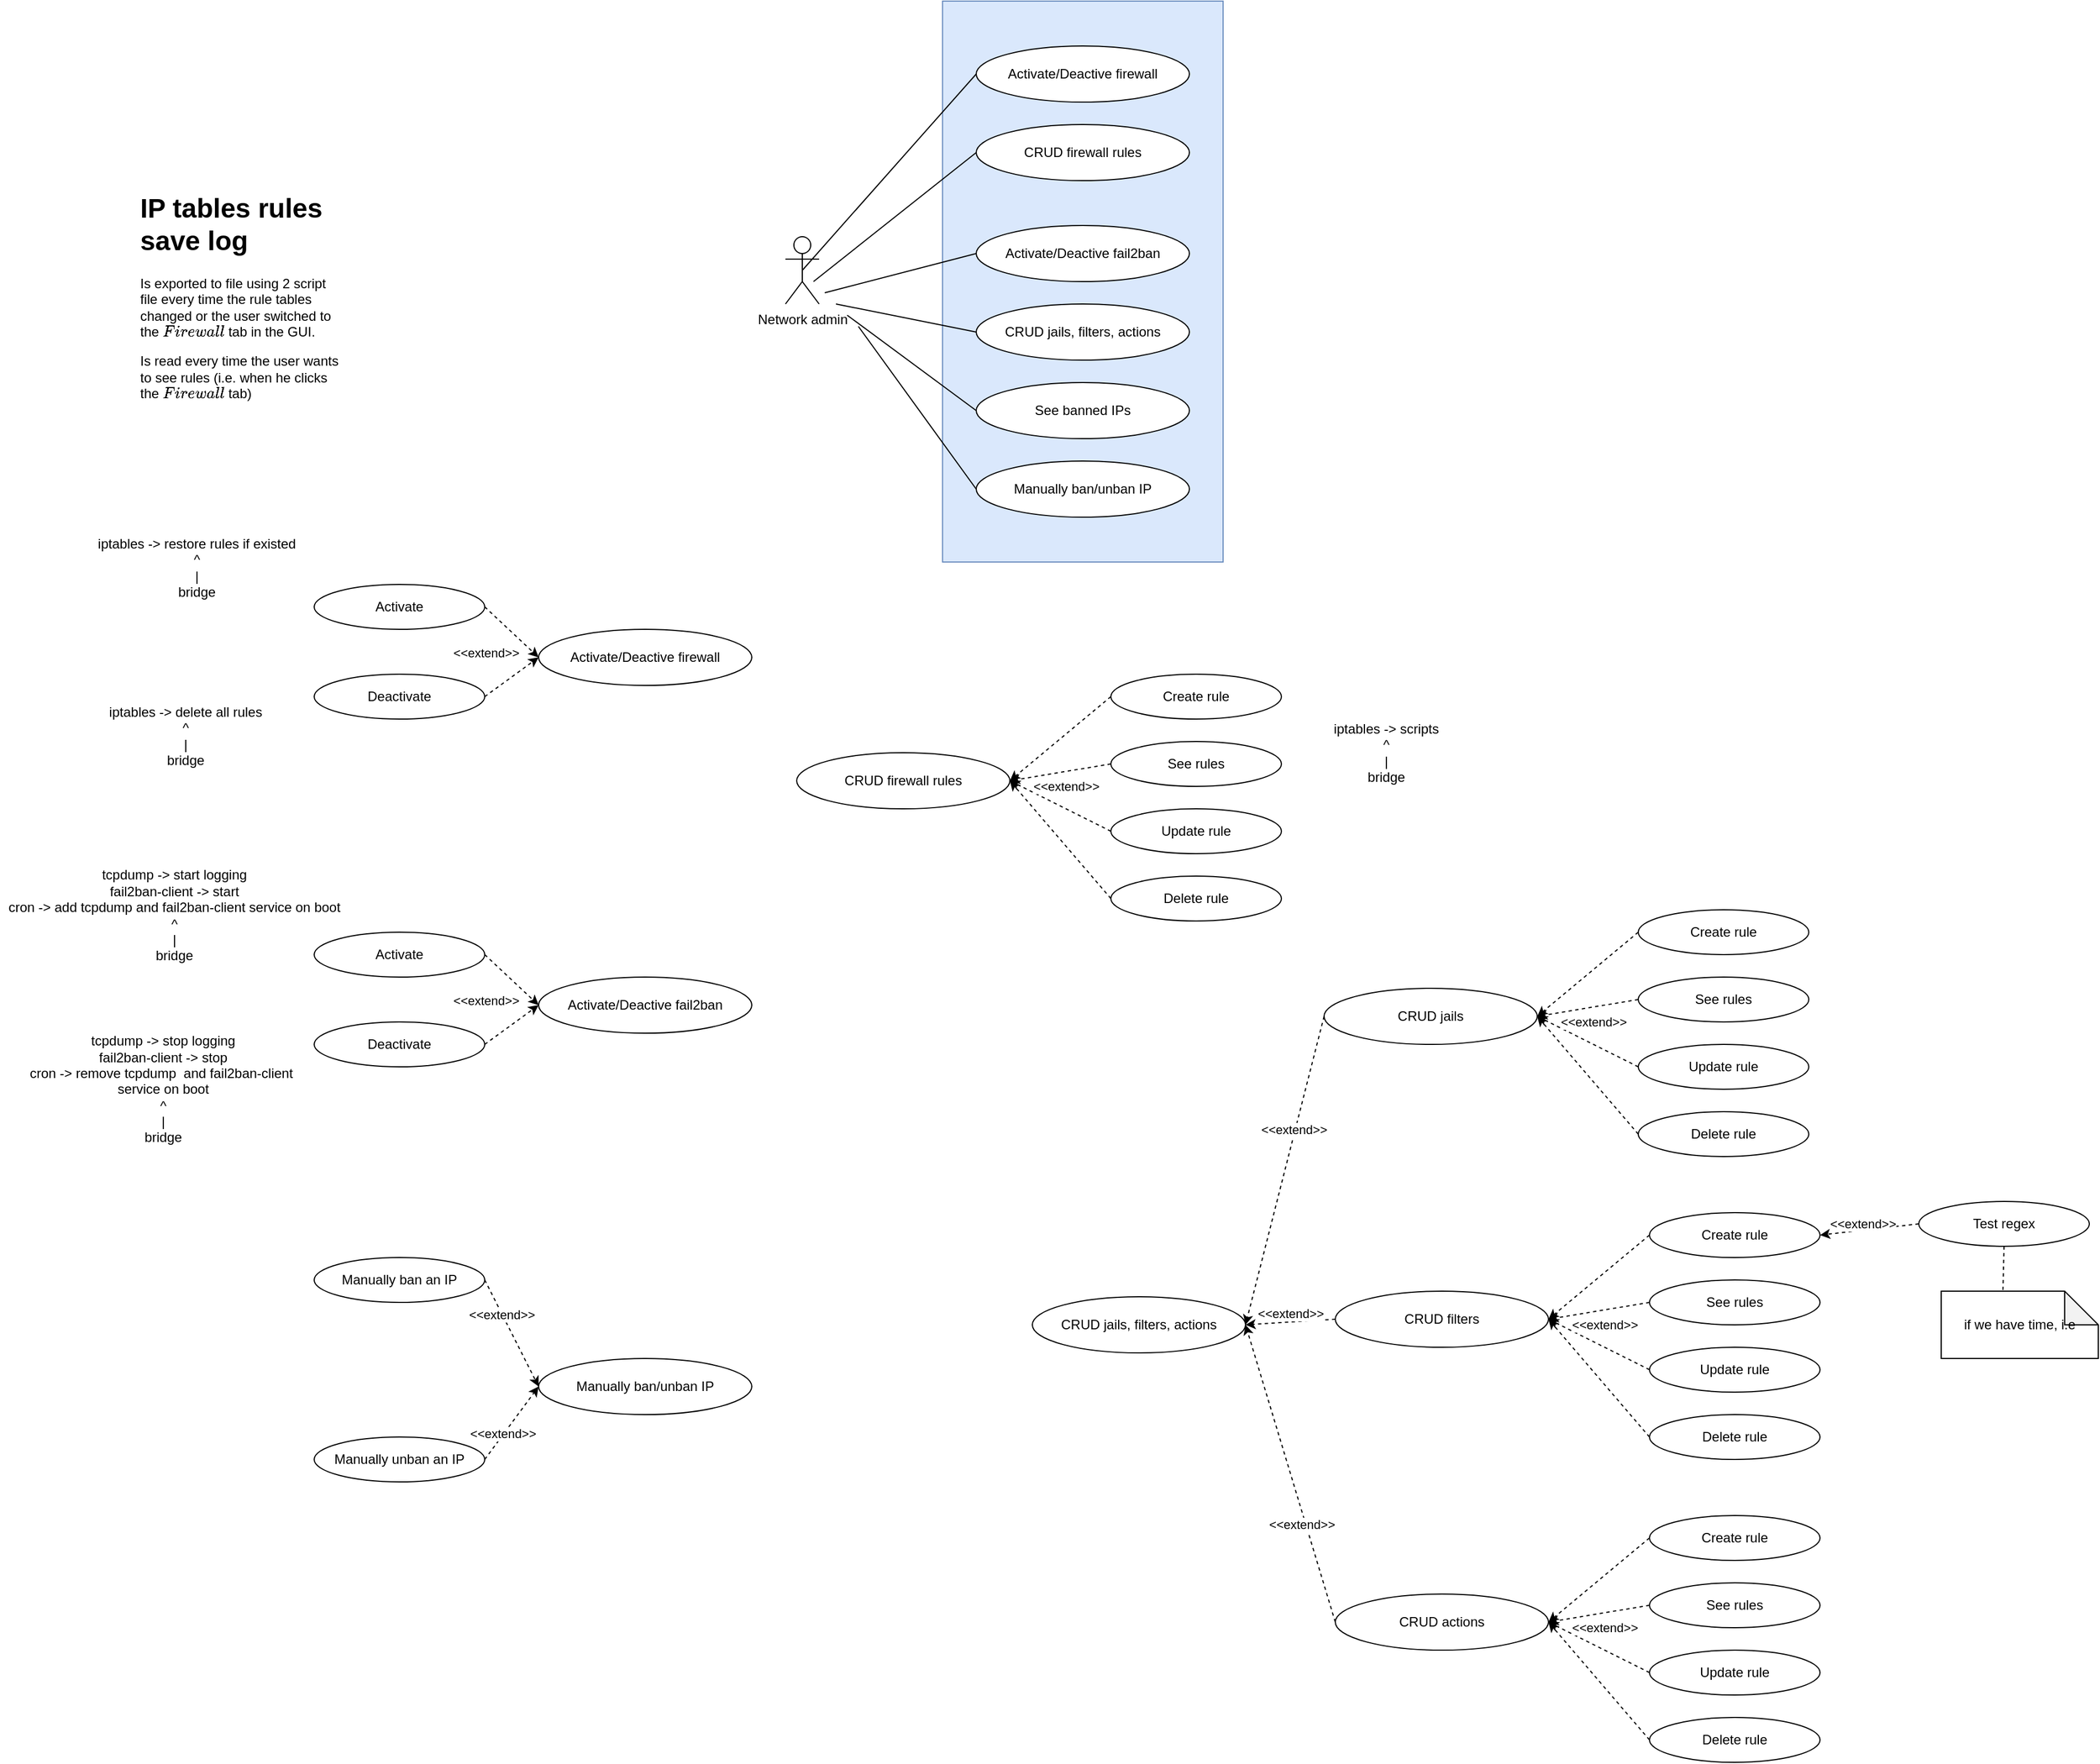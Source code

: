 <mxfile version="13.3.9" type="device" pages="3"><diagram id="nLabK2XDnV92NDmObKxa" name="use  cases"><mxGraphModel dx="1936" dy="846" grid="1" gridSize="10" guides="1" tooltips="1" connect="1" arrows="1" fold="1" page="1" pageScale="1" pageWidth="850" pageHeight="1100" math="0" shadow="0"><root><mxCell id="0"/><mxCell id="1" parent="0"/><mxCell id="cm-pJK4lTMenKpEoEDGl-1" value="" style="rounded=0;whiteSpace=wrap;html=1;fillColor=#dae8fc;strokeColor=#6c8ebf;" parent="1" vertex="1"><mxGeometry x="130" y="160" width="250" height="500" as="geometry"/></mxCell><mxCell id="YXRE2kOSEWjveU9iJQW6-1" value="Activate/Deactive firewall" style="ellipse;whiteSpace=wrap;html=1;" parent="1" vertex="1"><mxGeometry x="160" y="200" width="190" height="50" as="geometry"/></mxCell><mxCell id="YXRE2kOSEWjveU9iJQW6-2" value="CRUD firewall rules" style="ellipse;whiteSpace=wrap;html=1;" parent="1" vertex="1"><mxGeometry x="160" y="270" width="190" height="50" as="geometry"/></mxCell><mxCell id="YXRE2kOSEWjveU9iJQW6-3" value="Activate/Deactive fail2ban" style="ellipse;whiteSpace=wrap;html=1;" parent="1" vertex="1"><mxGeometry x="160" y="360" width="190" height="50" as="geometry"/></mxCell><mxCell id="YXRE2kOSEWjveU9iJQW6-4" value="CRUD jails, filters, actions" style="ellipse;whiteSpace=wrap;html=1;" parent="1" vertex="1"><mxGeometry x="160" y="430" width="190" height="50" as="geometry"/></mxCell><mxCell id="YXRE2kOSEWjveU9iJQW6-5" value="See banned IPs" style="ellipse;whiteSpace=wrap;html=1;" parent="1" vertex="1"><mxGeometry x="160" y="500" width="190" height="50" as="geometry"/></mxCell><mxCell id="YXRE2kOSEWjveU9iJQW6-6" value="Manually ban/unban IP" style="ellipse;whiteSpace=wrap;html=1;" parent="1" vertex="1"><mxGeometry x="160" y="570" width="190" height="50" as="geometry"/></mxCell><mxCell id="cm-pJK4lTMenKpEoEDGl-2" value="Network admin" style="shape=umlActor;verticalLabelPosition=bottom;verticalAlign=top;html=1;outlineConnect=0;" parent="1" vertex="1"><mxGeometry x="-10" y="370" width="30" height="60" as="geometry"/></mxCell><mxCell id="cm-pJK4lTMenKpEoEDGl-3" value="" style="endArrow=none;html=1;exitX=0.5;exitY=0.5;exitDx=0;exitDy=0;exitPerimeter=0;entryX=0;entryY=0.5;entryDx=0;entryDy=0;" parent="1" source="cm-pJK4lTMenKpEoEDGl-2" target="YXRE2kOSEWjveU9iJQW6-1" edge="1"><mxGeometry width="50" height="50" relative="1" as="geometry"><mxPoint x="50" y="340" as="sourcePoint"/><mxPoint x="100" y="290" as="targetPoint"/></mxGeometry></mxCell><mxCell id="cm-pJK4lTMenKpEoEDGl-4" value="" style="endArrow=none;html=1;exitX=0.5;exitY=0.5;exitDx=0;exitDy=0;exitPerimeter=0;entryX=0;entryY=0.5;entryDx=0;entryDy=0;" parent="1" target="YXRE2kOSEWjveU9iJQW6-2" edge="1"><mxGeometry width="50" height="50" relative="1" as="geometry"><mxPoint x="15" y="410" as="sourcePoint"/><mxPoint x="170" y="235" as="targetPoint"/></mxGeometry></mxCell><mxCell id="cm-pJK4lTMenKpEoEDGl-5" value="" style="endArrow=none;html=1;exitX=0.5;exitY=0.5;exitDx=0;exitDy=0;exitPerimeter=0;entryX=0;entryY=0.5;entryDx=0;entryDy=0;" parent="1" target="YXRE2kOSEWjveU9iJQW6-3" edge="1"><mxGeometry width="50" height="50" relative="1" as="geometry"><mxPoint x="25" y="420" as="sourcePoint"/><mxPoint x="180" y="245" as="targetPoint"/></mxGeometry></mxCell><mxCell id="cm-pJK4lTMenKpEoEDGl-6" value="" style="endArrow=none;html=1;exitX=0.5;exitY=0.5;exitDx=0;exitDy=0;exitPerimeter=0;entryX=0;entryY=0.5;entryDx=0;entryDy=0;" parent="1" target="YXRE2kOSEWjveU9iJQW6-4" edge="1"><mxGeometry width="50" height="50" relative="1" as="geometry"><mxPoint x="35" y="430" as="sourcePoint"/><mxPoint x="190" y="255" as="targetPoint"/></mxGeometry></mxCell><mxCell id="cm-pJK4lTMenKpEoEDGl-7" value="" style="endArrow=none;html=1;exitX=0.5;exitY=0.5;exitDx=0;exitDy=0;exitPerimeter=0;entryX=0;entryY=0.5;entryDx=0;entryDy=0;" parent="1" target="YXRE2kOSEWjveU9iJQW6-5" edge="1"><mxGeometry width="50" height="50" relative="1" as="geometry"><mxPoint x="45" y="440" as="sourcePoint"/><mxPoint x="200" y="265" as="targetPoint"/></mxGeometry></mxCell><mxCell id="cm-pJK4lTMenKpEoEDGl-8" value="" style="endArrow=none;html=1;exitX=0.5;exitY=0.5;exitDx=0;exitDy=0;exitPerimeter=0;entryX=0;entryY=0.5;entryDx=0;entryDy=0;" parent="1" target="YXRE2kOSEWjveU9iJQW6-6" edge="1"><mxGeometry width="50" height="50" relative="1" as="geometry"><mxPoint x="55" y="450" as="sourcePoint"/><mxPoint x="210" y="275" as="targetPoint"/></mxGeometry></mxCell><mxCell id="KpPL0sYiwJQkd1fVHWr_-1" value="CRUD firewall rules" style="ellipse;whiteSpace=wrap;html=1;" vertex="1" parent="1"><mxGeometry y="830" width="190" height="50" as="geometry"/></mxCell><mxCell id="KpPL0sYiwJQkd1fVHWr_-2" value="Create rule" style="ellipse;whiteSpace=wrap;html=1;" vertex="1" parent="1"><mxGeometry x="280" y="760" width="152" height="40" as="geometry"/></mxCell><mxCell id="KpPL0sYiwJQkd1fVHWr_-3" value="See rules" style="ellipse;whiteSpace=wrap;html=1;" vertex="1" parent="1"><mxGeometry x="280" y="820" width="152" height="40" as="geometry"/></mxCell><mxCell id="KpPL0sYiwJQkd1fVHWr_-4" value="Update rule" style="ellipse;whiteSpace=wrap;html=1;" vertex="1" parent="1"><mxGeometry x="280" y="880" width="152" height="40" as="geometry"/></mxCell><mxCell id="KpPL0sYiwJQkd1fVHWr_-5" value="Delete rule" style="ellipse;whiteSpace=wrap;html=1;" vertex="1" parent="1"><mxGeometry x="280" y="940" width="152" height="40" as="geometry"/></mxCell><mxCell id="KpPL0sYiwJQkd1fVHWr_-6" value="" style="endArrow=classic;html=1;dashed=1;entryX=1;entryY=0.5;entryDx=0;entryDy=0;exitX=0;exitY=0.5;exitDx=0;exitDy=0;" edge="1" parent="1" source="KpPL0sYiwJQkd1fVHWr_-2" target="KpPL0sYiwJQkd1fVHWr_-1"><mxGeometry width="50" height="50" relative="1" as="geometry"><mxPoint x="270" y="780" as="sourcePoint"/><mxPoint x="220" y="830" as="targetPoint"/></mxGeometry></mxCell><mxCell id="KpPL0sYiwJQkd1fVHWr_-7" value="" style="endArrow=classic;html=1;dashed=1;entryX=1;entryY=0.5;entryDx=0;entryDy=0;exitX=0;exitY=0.5;exitDx=0;exitDy=0;" edge="1" parent="1" source="KpPL0sYiwJQkd1fVHWr_-3" target="KpPL0sYiwJQkd1fVHWr_-1"><mxGeometry width="50" height="50" relative="1" as="geometry"><mxPoint x="290" y="790" as="sourcePoint"/><mxPoint x="250" y="865" as="targetPoint"/></mxGeometry></mxCell><mxCell id="KpPL0sYiwJQkd1fVHWr_-9" value="" style="endArrow=classic;html=1;dashed=1;entryX=1;entryY=0.5;entryDx=0;entryDy=0;exitX=0;exitY=0.5;exitDx=0;exitDy=0;" edge="1" parent="1" source="KpPL0sYiwJQkd1fVHWr_-5" target="KpPL0sYiwJQkd1fVHWr_-1"><mxGeometry width="50" height="50" relative="1" as="geometry"><mxPoint x="310" y="810" as="sourcePoint"/><mxPoint x="270" y="885" as="targetPoint"/></mxGeometry></mxCell><mxCell id="KpPL0sYiwJQkd1fVHWr_-11" value="" style="endArrow=classic;html=1;dashed=1;entryX=1;entryY=0.5;entryDx=0;entryDy=0;exitX=0;exitY=0.5;exitDx=0;exitDy=0;" edge="1" parent="1" source="KpPL0sYiwJQkd1fVHWr_-4" target="KpPL0sYiwJQkd1fVHWr_-1"><mxGeometry width="50" height="50" relative="1" as="geometry"><mxPoint x="320" y="820" as="sourcePoint"/><mxPoint x="280" y="895" as="targetPoint"/></mxGeometry></mxCell><mxCell id="KpPL0sYiwJQkd1fVHWr_-12" value="&amp;lt;&amp;lt;extend&amp;gt;&amp;gt;" style="edgeLabel;html=1;align=center;verticalAlign=middle;resizable=0;points=[];" vertex="1" connectable="0" parent="KpPL0sYiwJQkd1fVHWr_-11"><mxGeometry x="0.36" y="-3" relative="1" as="geometry"><mxPoint x="19.48" y="-6.91" as="offset"/></mxGeometry></mxCell><mxCell id="KpPL0sYiwJQkd1fVHWr_-14" value="iptables -&amp;gt; scripts&lt;br&gt;^&lt;br&gt;|&lt;br&gt;bridge" style="text;html=1;align=center;verticalAlign=middle;resizable=0;points=[];autosize=1;" vertex="1" parent="1"><mxGeometry x="470" y="800" width="110" height="60" as="geometry"/></mxCell><mxCell id="KpPL0sYiwJQkd1fVHWr_-15" value="Activate/Deactive firewall" style="ellipse;whiteSpace=wrap;html=1;" vertex="1" parent="1"><mxGeometry x="-230" y="720" width="190" height="50" as="geometry"/></mxCell><mxCell id="KpPL0sYiwJQkd1fVHWr_-16" value="Activate" style="ellipse;whiteSpace=wrap;html=1;" vertex="1" parent="1"><mxGeometry x="-430" y="680" width="152" height="40" as="geometry"/></mxCell><mxCell id="KpPL0sYiwJQkd1fVHWr_-17" value="Deactivate" style="ellipse;whiteSpace=wrap;html=1;" vertex="1" parent="1"><mxGeometry x="-430" y="760" width="152" height="40" as="geometry"/></mxCell><mxCell id="KpPL0sYiwJQkd1fVHWr_-18" value="" style="endArrow=classic;html=1;dashed=1;entryX=0;entryY=0.5;entryDx=0;entryDy=0;exitX=1;exitY=0.5;exitDx=0;exitDy=0;" edge="1" parent="1" source="KpPL0sYiwJQkd1fVHWr_-16" target="KpPL0sYiwJQkd1fVHWr_-15"><mxGeometry width="50" height="50" relative="1" as="geometry"><mxPoint x="-200" y="660" as="sourcePoint"/><mxPoint x="-290" y="735" as="targetPoint"/></mxGeometry></mxCell><mxCell id="KpPL0sYiwJQkd1fVHWr_-20" value="&amp;lt;&amp;lt;extend&amp;gt;&amp;gt;" style="edgeLabel;html=1;align=center;verticalAlign=middle;resizable=0;points=[];" vertex="1" connectable="0" parent="KpPL0sYiwJQkd1fVHWr_-18"><mxGeometry x="-0.591" relative="1" as="geometry"><mxPoint x="-9.48" y="31.11" as="offset"/></mxGeometry></mxCell><mxCell id="KpPL0sYiwJQkd1fVHWr_-19" value="" style="endArrow=classic;html=1;dashed=1;entryX=0;entryY=0.5;entryDx=0;entryDy=0;exitX=1;exitY=0.5;exitDx=0;exitDy=0;" edge="1" parent="1" source="KpPL0sYiwJQkd1fVHWr_-17" target="KpPL0sYiwJQkd1fVHWr_-15"><mxGeometry width="50" height="50" relative="1" as="geometry"><mxPoint x="-190" y="670" as="sourcePoint"/><mxPoint x="-220" y="755" as="targetPoint"/></mxGeometry></mxCell><mxCell id="KpPL0sYiwJQkd1fVHWr_-22" value="iptables -&amp;gt; restore rules if existed&lt;br&gt;^&lt;br&gt;|&lt;br&gt;bridge" style="text;html=1;align=center;verticalAlign=middle;resizable=0;points=[];autosize=1;" vertex="1" parent="1"><mxGeometry x="-630" y="635" width="190" height="60" as="geometry"/></mxCell><mxCell id="KpPL0sYiwJQkd1fVHWr_-23" value="iptables -&amp;gt; delete all rules&lt;br&gt;^&lt;br&gt;|&lt;br&gt;bridge" style="text;html=1;align=center;verticalAlign=middle;resizable=0;points=[];autosize=1;" vertex="1" parent="1"><mxGeometry x="-620" y="785" width="150" height="60" as="geometry"/></mxCell><mxCell id="KpPL0sYiwJQkd1fVHWr_-25" value="&lt;h1&gt;IP tables rules save log&lt;/h1&gt;&lt;p&gt;Is exported to file using 2 script file every time the rule tables changed or the user switched to the `Firewall` tab in the GUI.&lt;/p&gt;&lt;p&gt;Is read every time the user wants to see rules (i.e. when he clicks the `Firewall` tab)&lt;/p&gt;" style="text;html=1;strokeColor=none;fillColor=none;spacing=5;spacingTop=-20;whiteSpace=wrap;overflow=hidden;rounded=0;" vertex="1" parent="1"><mxGeometry x="-590" y="325" width="190" height="255" as="geometry"/></mxCell><mxCell id="KpPL0sYiwJQkd1fVHWr_-26" value="Activate/Deactive fail2ban" style="ellipse;whiteSpace=wrap;html=1;" vertex="1" parent="1"><mxGeometry x="-230" y="1030" width="190" height="50" as="geometry"/></mxCell><mxCell id="KpPL0sYiwJQkd1fVHWr_-27" value="Activate" style="ellipse;whiteSpace=wrap;html=1;" vertex="1" parent="1"><mxGeometry x="-430" y="990" width="152" height="40" as="geometry"/></mxCell><mxCell id="KpPL0sYiwJQkd1fVHWr_-28" value="Deactivate" style="ellipse;whiteSpace=wrap;html=1;" vertex="1" parent="1"><mxGeometry x="-430" y="1070" width="152" height="40" as="geometry"/></mxCell><mxCell id="KpPL0sYiwJQkd1fVHWr_-29" value="" style="endArrow=classic;html=1;dashed=1;entryX=0;entryY=0.5;entryDx=0;entryDy=0;exitX=1;exitY=0.5;exitDx=0;exitDy=0;" edge="1" parent="1" source="KpPL0sYiwJQkd1fVHWr_-27" target="KpPL0sYiwJQkd1fVHWr_-26"><mxGeometry width="50" height="50" relative="1" as="geometry"><mxPoint x="-200" y="970" as="sourcePoint"/><mxPoint x="-290" y="1045" as="targetPoint"/></mxGeometry></mxCell><mxCell id="KpPL0sYiwJQkd1fVHWr_-30" value="&amp;lt;&amp;lt;extend&amp;gt;&amp;gt;" style="edgeLabel;html=1;align=center;verticalAlign=middle;resizable=0;points=[];" vertex="1" connectable="0" parent="KpPL0sYiwJQkd1fVHWr_-29"><mxGeometry x="-0.591" relative="1" as="geometry"><mxPoint x="-9.48" y="31.11" as="offset"/></mxGeometry></mxCell><mxCell id="KpPL0sYiwJQkd1fVHWr_-31" value="" style="endArrow=classic;html=1;dashed=1;entryX=0;entryY=0.5;entryDx=0;entryDy=0;exitX=1;exitY=0.5;exitDx=0;exitDy=0;" edge="1" parent="1" source="KpPL0sYiwJQkd1fVHWr_-28" target="KpPL0sYiwJQkd1fVHWr_-26"><mxGeometry width="50" height="50" relative="1" as="geometry"><mxPoint x="-190" y="980" as="sourcePoint"/><mxPoint x="-220" y="1065" as="targetPoint"/></mxGeometry></mxCell><mxCell id="KpPL0sYiwJQkd1fVHWr_-32" value="tcpdump -&amp;gt; start logging&lt;br&gt;fail2ban-client -&amp;gt; start&lt;br&gt;cron -&amp;gt; add tcpdump and fail2ban-client service on boot&lt;br&gt;^&lt;br&gt;|&lt;br&gt;bridge" style="text;html=1;align=center;verticalAlign=middle;resizable=0;points=[];autosize=1;" vertex="1" parent="1"><mxGeometry x="-710" y="930" width="310" height="90" as="geometry"/></mxCell><mxCell id="KpPL0sYiwJQkd1fVHWr_-33" value="tcpdump -&amp;gt; stop logging&lt;br&gt;fail2ban-client -&amp;gt; stop&lt;br&gt;cron -&amp;gt; remove tcpdump&amp;nbsp;&amp;nbsp;and fail2ban-client&amp;nbsp;&lt;br&gt;service on boot&lt;br&gt;^&lt;br&gt;|&lt;br&gt;bridge" style="text;html=1;align=center;verticalAlign=middle;resizable=0;points=[];autosize=1;" vertex="1" parent="1"><mxGeometry x="-690" y="1080" width="250" height="100" as="geometry"/></mxCell><mxCell id="KpPL0sYiwJQkd1fVHWr_-34" value="CRUD jails" style="ellipse;whiteSpace=wrap;html=1;" vertex="1" parent="1"><mxGeometry x="470" y="1040" width="190" height="50" as="geometry"/></mxCell><mxCell id="KpPL0sYiwJQkd1fVHWr_-35" value="Create rule" style="ellipse;whiteSpace=wrap;html=1;" vertex="1" parent="1"><mxGeometry x="750" y="970" width="152" height="40" as="geometry"/></mxCell><mxCell id="KpPL0sYiwJQkd1fVHWr_-36" value="See rules" style="ellipse;whiteSpace=wrap;html=1;" vertex="1" parent="1"><mxGeometry x="750" y="1030" width="152" height="40" as="geometry"/></mxCell><mxCell id="KpPL0sYiwJQkd1fVHWr_-37" value="Update rule" style="ellipse;whiteSpace=wrap;html=1;" vertex="1" parent="1"><mxGeometry x="750" y="1090" width="152" height="40" as="geometry"/></mxCell><mxCell id="KpPL0sYiwJQkd1fVHWr_-38" value="Delete rule" style="ellipse;whiteSpace=wrap;html=1;" vertex="1" parent="1"><mxGeometry x="750" y="1150" width="152" height="40" as="geometry"/></mxCell><mxCell id="KpPL0sYiwJQkd1fVHWr_-39" value="" style="endArrow=classic;html=1;dashed=1;entryX=1;entryY=0.5;entryDx=0;entryDy=0;exitX=0;exitY=0.5;exitDx=0;exitDy=0;" edge="1" parent="1" source="KpPL0sYiwJQkd1fVHWr_-35" target="KpPL0sYiwJQkd1fVHWr_-34"><mxGeometry width="50" height="50" relative="1" as="geometry"><mxPoint x="740" y="990" as="sourcePoint"/><mxPoint x="690" y="1040" as="targetPoint"/></mxGeometry></mxCell><mxCell id="KpPL0sYiwJQkd1fVHWr_-40" value="" style="endArrow=classic;html=1;dashed=1;entryX=1;entryY=0.5;entryDx=0;entryDy=0;exitX=0;exitY=0.5;exitDx=0;exitDy=0;" edge="1" parent="1" source="KpPL0sYiwJQkd1fVHWr_-36" target="KpPL0sYiwJQkd1fVHWr_-34"><mxGeometry width="50" height="50" relative="1" as="geometry"><mxPoint x="760" y="1000" as="sourcePoint"/><mxPoint x="720" y="1075" as="targetPoint"/></mxGeometry></mxCell><mxCell id="KpPL0sYiwJQkd1fVHWr_-41" value="" style="endArrow=classic;html=1;dashed=1;entryX=1;entryY=0.5;entryDx=0;entryDy=0;exitX=0;exitY=0.5;exitDx=0;exitDy=0;" edge="1" parent="1" source="KpPL0sYiwJQkd1fVHWr_-38" target="KpPL0sYiwJQkd1fVHWr_-34"><mxGeometry width="50" height="50" relative="1" as="geometry"><mxPoint x="780" y="1020" as="sourcePoint"/><mxPoint x="740" y="1095" as="targetPoint"/></mxGeometry></mxCell><mxCell id="KpPL0sYiwJQkd1fVHWr_-42" value="" style="endArrow=classic;html=1;dashed=1;entryX=1;entryY=0.5;entryDx=0;entryDy=0;exitX=0;exitY=0.5;exitDx=0;exitDy=0;" edge="1" parent="1" source="KpPL0sYiwJQkd1fVHWr_-37" target="KpPL0sYiwJQkd1fVHWr_-34"><mxGeometry width="50" height="50" relative="1" as="geometry"><mxPoint x="790" y="1030" as="sourcePoint"/><mxPoint x="750" y="1105" as="targetPoint"/></mxGeometry></mxCell><mxCell id="KpPL0sYiwJQkd1fVHWr_-43" value="&amp;lt;&amp;lt;extend&amp;gt;&amp;gt;" style="edgeLabel;html=1;align=center;verticalAlign=middle;resizable=0;points=[];" vertex="1" connectable="0" parent="KpPL0sYiwJQkd1fVHWr_-42"><mxGeometry x="0.36" y="-3" relative="1" as="geometry"><mxPoint x="19.48" y="-6.91" as="offset"/></mxGeometry></mxCell><mxCell id="KpPL0sYiwJQkd1fVHWr_-44" value="CRUD filters" style="ellipse;whiteSpace=wrap;html=1;" vertex="1" parent="1"><mxGeometry x="480" y="1310" width="190" height="50" as="geometry"/></mxCell><mxCell id="KpPL0sYiwJQkd1fVHWr_-45" value="Create rule" style="ellipse;whiteSpace=wrap;html=1;" vertex="1" parent="1"><mxGeometry x="760" y="1240" width="152" height="40" as="geometry"/></mxCell><mxCell id="KpPL0sYiwJQkd1fVHWr_-46" value="See rules" style="ellipse;whiteSpace=wrap;html=1;" vertex="1" parent="1"><mxGeometry x="760" y="1300" width="152" height="40" as="geometry"/></mxCell><mxCell id="KpPL0sYiwJQkd1fVHWr_-47" value="Update rule" style="ellipse;whiteSpace=wrap;html=1;" vertex="1" parent="1"><mxGeometry x="760" y="1360" width="152" height="40" as="geometry"/></mxCell><mxCell id="KpPL0sYiwJQkd1fVHWr_-48" value="Delete rule" style="ellipse;whiteSpace=wrap;html=1;" vertex="1" parent="1"><mxGeometry x="760" y="1420" width="152" height="40" as="geometry"/></mxCell><mxCell id="KpPL0sYiwJQkd1fVHWr_-49" value="" style="endArrow=classic;html=1;dashed=1;entryX=1;entryY=0.5;entryDx=0;entryDy=0;exitX=0;exitY=0.5;exitDx=0;exitDy=0;" edge="1" parent="1" source="KpPL0sYiwJQkd1fVHWr_-45" target="KpPL0sYiwJQkd1fVHWr_-44"><mxGeometry width="50" height="50" relative="1" as="geometry"><mxPoint x="750" y="1260" as="sourcePoint"/><mxPoint x="700" y="1310" as="targetPoint"/></mxGeometry></mxCell><mxCell id="KpPL0sYiwJQkd1fVHWr_-50" value="" style="endArrow=classic;html=1;dashed=1;entryX=1;entryY=0.5;entryDx=0;entryDy=0;exitX=0;exitY=0.5;exitDx=0;exitDy=0;" edge="1" parent="1" source="KpPL0sYiwJQkd1fVHWr_-46" target="KpPL0sYiwJQkd1fVHWr_-44"><mxGeometry width="50" height="50" relative="1" as="geometry"><mxPoint x="770" y="1270" as="sourcePoint"/><mxPoint x="730" y="1345" as="targetPoint"/></mxGeometry></mxCell><mxCell id="KpPL0sYiwJQkd1fVHWr_-51" value="" style="endArrow=classic;html=1;dashed=1;entryX=1;entryY=0.5;entryDx=0;entryDy=0;exitX=0;exitY=0.5;exitDx=0;exitDy=0;" edge="1" parent="1" source="KpPL0sYiwJQkd1fVHWr_-48" target="KpPL0sYiwJQkd1fVHWr_-44"><mxGeometry width="50" height="50" relative="1" as="geometry"><mxPoint x="790" y="1290" as="sourcePoint"/><mxPoint x="750" y="1365" as="targetPoint"/></mxGeometry></mxCell><mxCell id="KpPL0sYiwJQkd1fVHWr_-52" value="" style="endArrow=classic;html=1;dashed=1;entryX=1;entryY=0.5;entryDx=0;entryDy=0;exitX=0;exitY=0.5;exitDx=0;exitDy=0;" edge="1" parent="1" source="KpPL0sYiwJQkd1fVHWr_-47" target="KpPL0sYiwJQkd1fVHWr_-44"><mxGeometry width="50" height="50" relative="1" as="geometry"><mxPoint x="800" y="1300" as="sourcePoint"/><mxPoint x="760" y="1375" as="targetPoint"/></mxGeometry></mxCell><mxCell id="KpPL0sYiwJQkd1fVHWr_-53" value="&amp;lt;&amp;lt;extend&amp;gt;&amp;gt;" style="edgeLabel;html=1;align=center;verticalAlign=middle;resizable=0;points=[];" vertex="1" connectable="0" parent="KpPL0sYiwJQkd1fVHWr_-52"><mxGeometry x="0.36" y="-3" relative="1" as="geometry"><mxPoint x="19.48" y="-6.91" as="offset"/></mxGeometry></mxCell><mxCell id="KpPL0sYiwJQkd1fVHWr_-54" value="CRUD actions" style="ellipse;whiteSpace=wrap;html=1;" vertex="1" parent="1"><mxGeometry x="480" y="1580" width="190" height="50" as="geometry"/></mxCell><mxCell id="KpPL0sYiwJQkd1fVHWr_-55" value="Create rule" style="ellipse;whiteSpace=wrap;html=1;" vertex="1" parent="1"><mxGeometry x="760" y="1510" width="152" height="40" as="geometry"/></mxCell><mxCell id="KpPL0sYiwJQkd1fVHWr_-56" value="See rules" style="ellipse;whiteSpace=wrap;html=1;" vertex="1" parent="1"><mxGeometry x="760" y="1570" width="152" height="40" as="geometry"/></mxCell><mxCell id="KpPL0sYiwJQkd1fVHWr_-57" value="Update rule" style="ellipse;whiteSpace=wrap;html=1;" vertex="1" parent="1"><mxGeometry x="760" y="1630" width="152" height="40" as="geometry"/></mxCell><mxCell id="KpPL0sYiwJQkd1fVHWr_-58" value="Delete rule" style="ellipse;whiteSpace=wrap;html=1;" vertex="1" parent="1"><mxGeometry x="760" y="1690" width="152" height="40" as="geometry"/></mxCell><mxCell id="KpPL0sYiwJQkd1fVHWr_-59" value="" style="endArrow=classic;html=1;dashed=1;entryX=1;entryY=0.5;entryDx=0;entryDy=0;exitX=0;exitY=0.5;exitDx=0;exitDy=0;" edge="1" parent="1" source="KpPL0sYiwJQkd1fVHWr_-55" target="KpPL0sYiwJQkd1fVHWr_-54"><mxGeometry width="50" height="50" relative="1" as="geometry"><mxPoint x="750" y="1530" as="sourcePoint"/><mxPoint x="700" y="1580" as="targetPoint"/></mxGeometry></mxCell><mxCell id="KpPL0sYiwJQkd1fVHWr_-60" value="" style="endArrow=classic;html=1;dashed=1;entryX=1;entryY=0.5;entryDx=0;entryDy=0;exitX=0;exitY=0.5;exitDx=0;exitDy=0;" edge="1" parent="1" source="KpPL0sYiwJQkd1fVHWr_-56" target="KpPL0sYiwJQkd1fVHWr_-54"><mxGeometry width="50" height="50" relative="1" as="geometry"><mxPoint x="770" y="1540" as="sourcePoint"/><mxPoint x="730" y="1615" as="targetPoint"/></mxGeometry></mxCell><mxCell id="KpPL0sYiwJQkd1fVHWr_-61" value="" style="endArrow=classic;html=1;dashed=1;entryX=1;entryY=0.5;entryDx=0;entryDy=0;exitX=0;exitY=0.5;exitDx=0;exitDy=0;" edge="1" parent="1" source="KpPL0sYiwJQkd1fVHWr_-58" target="KpPL0sYiwJQkd1fVHWr_-54"><mxGeometry width="50" height="50" relative="1" as="geometry"><mxPoint x="790" y="1560" as="sourcePoint"/><mxPoint x="750" y="1635" as="targetPoint"/></mxGeometry></mxCell><mxCell id="KpPL0sYiwJQkd1fVHWr_-62" value="" style="endArrow=classic;html=1;dashed=1;entryX=1;entryY=0.5;entryDx=0;entryDy=0;exitX=0;exitY=0.5;exitDx=0;exitDy=0;" edge="1" parent="1" source="KpPL0sYiwJQkd1fVHWr_-57" target="KpPL0sYiwJQkd1fVHWr_-54"><mxGeometry width="50" height="50" relative="1" as="geometry"><mxPoint x="800" y="1570" as="sourcePoint"/><mxPoint x="760" y="1645" as="targetPoint"/></mxGeometry></mxCell><mxCell id="KpPL0sYiwJQkd1fVHWr_-63" value="&amp;lt;&amp;lt;extend&amp;gt;&amp;gt;" style="edgeLabel;html=1;align=center;verticalAlign=middle;resizable=0;points=[];" vertex="1" connectable="0" parent="KpPL0sYiwJQkd1fVHWr_-62"><mxGeometry x="0.36" y="-3" relative="1" as="geometry"><mxPoint x="19.48" y="-6.91" as="offset"/></mxGeometry></mxCell><mxCell id="KpPL0sYiwJQkd1fVHWr_-64" value="Test regex" style="ellipse;whiteSpace=wrap;html=1;" vertex="1" parent="1"><mxGeometry x="1000" y="1230" width="152" height="40" as="geometry"/></mxCell><mxCell id="KpPL0sYiwJQkd1fVHWr_-65" value="" style="endArrow=classic;html=1;dashed=1;entryX=1;entryY=0.5;entryDx=0;entryDy=0;exitX=0;exitY=0.5;exitDx=0;exitDy=0;" edge="1" parent="1" source="KpPL0sYiwJQkd1fVHWr_-64" target="KpPL0sYiwJQkd1fVHWr_-45"><mxGeometry width="50" height="50" relative="1" as="geometry"><mxPoint x="1010" y="1255" as="sourcePoint"/><mxPoint x="920" y="1270" as="targetPoint"/></mxGeometry></mxCell><mxCell id="KpPL0sYiwJQkd1fVHWr_-67" value="&amp;lt;&amp;lt;extend&amp;gt;&amp;gt;" style="edgeLabel;html=1;align=center;verticalAlign=middle;resizable=0;points=[];" vertex="1" connectable="0" parent="KpPL0sYiwJQkd1fVHWr_-65"><mxGeometry x="-0.414" y="-2" relative="1" as="geometry"><mxPoint x="-23.94" y="-0.95" as="offset"/></mxGeometry></mxCell><mxCell id="KpPL0sYiwJQkd1fVHWr_-68" value="if we have time, i.e" style="shape=note;whiteSpace=wrap;html=1;backgroundOutline=1;darkOpacity=0.05;" vertex="1" parent="1"><mxGeometry x="1020" y="1310" width="140" height="60" as="geometry"/></mxCell><mxCell id="KpPL0sYiwJQkd1fVHWr_-69" value="" style="endArrow=none;html=1;dashed=1;exitX=0.5;exitY=1;exitDx=0;exitDy=0;entryX=0;entryY=0;entryDx=55;entryDy=0;entryPerimeter=0;" edge="1" parent="1" source="KpPL0sYiwJQkd1fVHWr_-64" target="KpPL0sYiwJQkd1fVHWr_-68"><mxGeometry width="50" height="50" relative="1" as="geometry"><mxPoint x="990" y="1330" as="sourcePoint"/><mxPoint x="1040" y="1280" as="targetPoint"/></mxGeometry></mxCell><mxCell id="KpPL0sYiwJQkd1fVHWr_-70" value="CRUD jails, filters, actions" style="ellipse;whiteSpace=wrap;html=1;" vertex="1" parent="1"><mxGeometry x="210" y="1315" width="190" height="50" as="geometry"/></mxCell><mxCell id="KpPL0sYiwJQkd1fVHWr_-71" value="" style="endArrow=classic;html=1;dashed=1;entryX=1;entryY=0.5;entryDx=0;entryDy=0;exitX=0;exitY=0.5;exitDx=0;exitDy=0;" edge="1" parent="1" source="KpPL0sYiwJQkd1fVHWr_-34" target="KpPL0sYiwJQkd1fVHWr_-70"><mxGeometry width="50" height="50" relative="1" as="geometry"><mxPoint x="480" y="1250" as="sourcePoint"/><mxPoint x="390" y="1325" as="targetPoint"/></mxGeometry></mxCell><mxCell id="KpPL0sYiwJQkd1fVHWr_-81" value="&amp;lt;&amp;lt;extend&amp;gt;&amp;gt;" style="edgeLabel;html=1;align=center;verticalAlign=middle;resizable=0;points=[];" vertex="1" connectable="0" parent="KpPL0sYiwJQkd1fVHWr_-71"><mxGeometry x="-0.262" y="-2" relative="1" as="geometry"><mxPoint as="offset"/></mxGeometry></mxCell><mxCell id="KpPL0sYiwJQkd1fVHWr_-72" value="" style="endArrow=classic;html=1;dashed=1;entryX=1;entryY=0.5;entryDx=0;entryDy=0;exitX=0;exitY=0.5;exitDx=0;exitDy=0;" edge="1" parent="1" source="KpPL0sYiwJQkd1fVHWr_-44" target="KpPL0sYiwJQkd1fVHWr_-70"><mxGeometry width="50" height="50" relative="1" as="geometry"><mxPoint x="490" y="1260" as="sourcePoint"/><mxPoint x="410" y="1350" as="targetPoint"/></mxGeometry></mxCell><mxCell id="KpPL0sYiwJQkd1fVHWr_-82" value="&amp;lt;&amp;lt;extend&amp;gt;&amp;gt;" style="edgeLabel;html=1;align=center;verticalAlign=middle;resizable=0;points=[];" vertex="1" connectable="0" parent="KpPL0sYiwJQkd1fVHWr_-72"><mxGeometry x="-0.348" y="1" relative="1" as="geometry"><mxPoint x="-14.11" y="-7.62" as="offset"/></mxGeometry></mxCell><mxCell id="KpPL0sYiwJQkd1fVHWr_-73" value="" style="endArrow=classic;html=1;dashed=1;entryX=1;entryY=0.5;entryDx=0;entryDy=0;exitX=0;exitY=0.5;exitDx=0;exitDy=0;" edge="1" parent="1" source="KpPL0sYiwJQkd1fVHWr_-54" target="KpPL0sYiwJQkd1fVHWr_-70"><mxGeometry width="50" height="50" relative="1" as="geometry"><mxPoint x="500" y="1270" as="sourcePoint"/><mxPoint x="410" y="1350" as="targetPoint"/></mxGeometry></mxCell><mxCell id="KpPL0sYiwJQkd1fVHWr_-83" value="&amp;lt;&amp;lt;extend&amp;gt;&amp;gt;" style="edgeLabel;html=1;align=center;verticalAlign=middle;resizable=0;points=[];" vertex="1" connectable="0" parent="KpPL0sYiwJQkd1fVHWr_-73"><mxGeometry x="-0.336" y="4" relative="1" as="geometry"><mxPoint as="offset"/></mxGeometry></mxCell><mxCell id="KpPL0sYiwJQkd1fVHWr_-74" value="Manually ban/unban IP" style="ellipse;whiteSpace=wrap;html=1;" vertex="1" parent="1"><mxGeometry x="-230" y="1370" width="190" height="50" as="geometry"/></mxCell><mxCell id="KpPL0sYiwJQkd1fVHWr_-75" value="Manually ban an IP" style="ellipse;whiteSpace=wrap;html=1;" vertex="1" parent="1"><mxGeometry x="-430" y="1280" width="152" height="40" as="geometry"/></mxCell><mxCell id="KpPL0sYiwJQkd1fVHWr_-76" value="Manually unban an IP" style="ellipse;whiteSpace=wrap;html=1;" vertex="1" parent="1"><mxGeometry x="-430" y="1440" width="152" height="40" as="geometry"/></mxCell><mxCell id="KpPL0sYiwJQkd1fVHWr_-77" value="" style="endArrow=classic;html=1;dashed=1;entryX=0;entryY=0.5;entryDx=0;entryDy=0;exitX=1;exitY=0.5;exitDx=0;exitDy=0;" edge="1" parent="1" source="KpPL0sYiwJQkd1fVHWr_-75" target="KpPL0sYiwJQkd1fVHWr_-74"><mxGeometry width="50" height="50" relative="1" as="geometry"><mxPoint x="-268" y="1337.5" as="sourcePoint"/><mxPoint x="-220" y="1302.5" as="targetPoint"/></mxGeometry></mxCell><mxCell id="KpPL0sYiwJQkd1fVHWr_-79" value="&amp;lt;&amp;lt;extend&amp;gt;&amp;gt;" style="edgeLabel;html=1;align=center;verticalAlign=middle;resizable=0;points=[];" vertex="1" connectable="0" parent="KpPL0sYiwJQkd1fVHWr_-77"><mxGeometry x="-0.361" y="-1" relative="1" as="geometry"><mxPoint as="offset"/></mxGeometry></mxCell><mxCell id="KpPL0sYiwJQkd1fVHWr_-78" value="" style="endArrow=classic;html=1;dashed=1;exitX=1;exitY=0.5;exitDx=0;exitDy=0;entryX=0;entryY=0.5;entryDx=0;entryDy=0;" edge="1" parent="1" source="KpPL0sYiwJQkd1fVHWr_-76" target="KpPL0sYiwJQkd1fVHWr_-74"><mxGeometry width="50" height="50" relative="1" as="geometry"><mxPoint x="-290" y="1440" as="sourcePoint"/><mxPoint x="-240" y="1400" as="targetPoint"/></mxGeometry></mxCell><mxCell id="KpPL0sYiwJQkd1fVHWr_-80" value="&amp;lt;&amp;lt;extend&amp;gt;&amp;gt;" style="edgeLabel;html=1;align=center;verticalAlign=middle;resizable=0;points=[];" vertex="1" connectable="0" parent="KpPL0sYiwJQkd1fVHWr_-78"><mxGeometry x="-0.307" y="1" relative="1" as="geometry"><mxPoint as="offset"/></mxGeometry></mxCell></root></mxGraphModel></diagram><diagram id="5cOKzZwF_WC1DxmtDyAb" name="UI mockup"><mxGraphModel dx="1731" dy="1231" grid="1" gridSize="10" guides="1" tooltips="1" connect="1" arrows="1" fold="1" page="1" pageScale="1" pageWidth="850" pageHeight="1100" math="0" shadow="0"><root><mxCell id="WTsoHIiKVvmJV55qAl56-0"/><mxCell id="WTsoHIiKVvmJV55qAl56-1" parent="WTsoHIiKVvmJV55qAl56-0"/><mxCell id="WTsoHIiKVvmJV55qAl56-2" value="" style="rounded=0;whiteSpace=wrap;html=1;" vertex="1" parent="WTsoHIiKVvmJV55qAl56-1"><mxGeometry x="-240" y="80" width="920" height="600" as="geometry"/></mxCell><mxCell id="WTsoHIiKVvmJV55qAl56-3" value="" style="rounded=0;whiteSpace=wrap;html=1;fillColor=#dae8fc;strokeColor=#6c8ebf;" vertex="1" parent="WTsoHIiKVvmJV55qAl56-1"><mxGeometry x="-240" y="80" width="920" height="30" as="geometry"/></mxCell><mxCell id="WTsoHIiKVvmJV55qAl56-4" value="" style="rounded=0;whiteSpace=wrap;html=1;" vertex="1" parent="WTsoHIiKVvmJV55qAl56-1"><mxGeometry x="-240" y="150" width="920" height="530" as="geometry"/></mxCell><mxCell id="9a4lBO4abEQmY-11pexM-46" style="edgeStyle=orthogonalEdgeStyle;rounded=0;orthogonalLoop=1;jettySize=auto;html=1;exitX=0.5;exitY=1;exitDx=0;exitDy=0;entryX=0.25;entryY=0;entryDx=0;entryDy=0;" edge="1" parent="WTsoHIiKVvmJV55qAl56-1" source="WTsoHIiKVvmJV55qAl56-5" target="WTsoHIiKVvmJV55qAl56-7"><mxGeometry relative="1" as="geometry"/></mxCell><mxCell id="WTsoHIiKVvmJV55qAl56-5" value="Firwall &lt;br&gt;Options" style="rounded=1;whiteSpace=wrap;html=1;" vertex="1" parent="WTsoHIiKVvmJV55qAl56-1"><mxGeometry x="-240" y="110" width="90" height="40" as="geometry"/></mxCell><mxCell id="9a4lBO4abEQmY-11pexM-47" style="edgeStyle=orthogonalEdgeStyle;rounded=0;orthogonalLoop=1;jettySize=auto;html=1;exitX=0.5;exitY=1;exitDx=0;exitDy=0;entryX=0.25;entryY=0;entryDx=0;entryDy=0;" edge="1" parent="WTsoHIiKVvmJV55qAl56-1" source="WTsoHIiKVvmJV55qAl56-6" target="9a4lBO4abEQmY-11pexM-12"><mxGeometry relative="1" as="geometry"><Array as="points"><mxPoint x="-95" y="430"/><mxPoint x="990" y="430"/></Array></mxGeometry></mxCell><mxCell id="WTsoHIiKVvmJV55qAl56-6" value="Fail2ban Options" style="rounded=1;whiteSpace=wrap;html=1;" vertex="1" parent="WTsoHIiKVvmJV55qAl56-1"><mxGeometry x="-140" y="110" width="90" height="40" as="geometry"/></mxCell><mxCell id="WTsoHIiKVvmJV55qAl56-7" value="" style="rounded=0;whiteSpace=wrap;html=1;" vertex="1" parent="WTsoHIiKVvmJV55qAl56-1"><mxGeometry x="-240" y="770" width="920" height="530" as="geometry"/></mxCell><mxCell id="9a4lBO4abEQmY-11pexM-0" value="Status:" style="text;html=1;strokeColor=none;fillColor=none;align=center;verticalAlign=middle;whiteSpace=wrap;rounded=0;" vertex="1" parent="WTsoHIiKVvmJV55qAl56-1"><mxGeometry x="-220" y="780" width="50" height="20" as="geometry"/></mxCell><mxCell id="9a4lBO4abEQmY-11pexM-3" value="On" style="rounded=0;whiteSpace=wrap;html=1;" vertex="1" parent="WTsoHIiKVvmJV55qAl56-1"><mxGeometry x="-155" y="780" width="55" height="20" as="geometry"/></mxCell><mxCell id="9a4lBO4abEQmY-11pexM-5" value="Off" style="rounded=0;whiteSpace=wrap;html=1;dashed=1;" vertex="1" parent="WTsoHIiKVvmJV55qAl56-1"><mxGeometry x="-155" y="800" width="55" height="20" as="geometry"/></mxCell><mxCell id="9a4lBO4abEQmY-11pexM-6" value="Inbound rules:" style="text;html=1;strokeColor=none;fillColor=none;align=center;verticalAlign=middle;whiteSpace=wrap;rounded=0;dashed=1;" vertex="1" parent="WTsoHIiKVvmJV55qAl56-1"><mxGeometry x="-220" y="830" width="105" height="20" as="geometry"/></mxCell><mxCell id="9a4lBO4abEQmY-11pexM-8" value="Outbound rules:" style="text;html=1;strokeColor=none;fillColor=none;align=center;verticalAlign=middle;whiteSpace=wrap;rounded=0;dashed=1;" vertex="1" parent="WTsoHIiKVvmJV55qAl56-1"><mxGeometry x="-220" y="1080" width="105" height="20" as="geometry"/></mxCell><mxCell id="9a4lBO4abEQmY-11pexM-9" value="&lt;table border=&quot;1&quot; width=&quot;100%&quot; cellpadding=&quot;4&quot; style=&quot;width: 100% ; height: 100% ; border-collapse: collapse&quot;&gt;&lt;tbody&gt;&lt;tr style=&quot;background-color: #a7c942 ; color: #ffffff ; border: 1px solid #98bf21&quot;&gt;&lt;th align=&quot;left&quot;&gt;Index&lt;/th&gt;&lt;th align=&quot;left&quot;&gt;Jump&lt;/th&gt;&lt;th align=&quot;left&quot;&gt;Source IP&lt;/th&gt;&lt;td&gt;&lt;span style=&quot;font-weight: 700&quot;&gt;Source port&lt;/span&gt;&lt;br&gt;&lt;/td&gt;&lt;td&gt;Protocol&lt;/td&gt;&lt;td&gt;Destination IP&lt;/td&gt;&lt;td&gt;Destination port&lt;/td&gt;&lt;/tr&gt;&lt;tr style=&quot;border: 1px solid #98bf21&quot;&gt;&lt;td&gt;1&lt;/td&gt;&lt;td&gt;Value 2&lt;/td&gt;&lt;td&gt;Value 3&lt;/td&gt;&lt;td&gt;&lt;br&gt;&lt;/td&gt;&lt;td&gt;&lt;br&gt;&lt;/td&gt;&lt;td&gt;&lt;br&gt;&lt;/td&gt;&lt;td&gt;&lt;br&gt;&lt;/td&gt;&lt;/tr&gt;&lt;tr style=&quot;background-color: #eaf2d3 ; border: 1px solid #98bf21&quot;&gt;&lt;td&gt;2&lt;/td&gt;&lt;td&gt;Value 5&lt;/td&gt;&lt;td&gt;Value 6&lt;/td&gt;&lt;td&gt;&lt;br&gt;&lt;/td&gt;&lt;td&gt;&lt;br&gt;&lt;/td&gt;&lt;td&gt;&lt;br&gt;&lt;/td&gt;&lt;td&gt;&lt;br&gt;&lt;/td&gt;&lt;/tr&gt;&lt;tr style=&quot;border: 1px solid #98bf21&quot;&gt;&lt;td&gt;3&lt;/td&gt;&lt;td&gt;Value 8&lt;/td&gt;&lt;td&gt;Value 9&lt;/td&gt;&lt;td&gt;&lt;br&gt;&lt;/td&gt;&lt;td&gt;&lt;br&gt;&lt;/td&gt;&lt;td&gt;&lt;br&gt;&lt;/td&gt;&lt;td&gt;&lt;br&gt;&lt;/td&gt;&lt;/tr&gt;&lt;tr style=&quot;background-color: #eaf2d3 ; border: 1px solid #98bf21&quot;&gt;&lt;td&gt;4&lt;/td&gt;&lt;td&gt;Value 11&lt;/td&gt;&lt;td&gt;Value 12&lt;/td&gt;&lt;td&gt;&lt;br&gt;&lt;/td&gt;&lt;td&gt;&lt;br&gt;&lt;/td&gt;&lt;td&gt;&lt;br&gt;&lt;/td&gt;&lt;td&gt;&lt;br&gt;&lt;/td&gt;&lt;/tr&gt;&lt;/tbody&gt;&lt;/table&gt;" style="text;html=1;strokeColor=#c0c0c0;fillColor=#ffffff;overflow=fill;rounded=0;dashed=1;" vertex="1" parent="WTsoHIiKVvmJV55qAl56-1"><mxGeometry x="-240" y="850" width="920" height="200" as="geometry"/></mxCell><mxCell id="9a4lBO4abEQmY-11pexM-10" value="&lt;table border=&quot;1&quot; width=&quot;100%&quot; cellpadding=&quot;4&quot; style=&quot;width: 100% ; height: 100% ; border-collapse: collapse&quot;&gt;&lt;tbody&gt;&lt;tr style=&quot;background-color: #a7c942 ; color: #ffffff ; border: 1px solid #98bf21&quot;&gt;&lt;th align=&quot;left&quot;&gt;Index&lt;/th&gt;&lt;td&gt;Jump&lt;/td&gt;&lt;th align=&quot;left&quot;&gt;Source IP&lt;/th&gt;&lt;th align=&quot;left&quot;&gt;Source port&lt;/th&gt;&lt;td&gt;Protocol&lt;/td&gt;&lt;td&gt;Destination IP&lt;/td&gt;&lt;td&gt;Destination port&lt;/td&gt;&lt;/tr&gt;&lt;tr style=&quot;border: 1px solid #98bf21&quot;&gt;&lt;td&gt;1&lt;/td&gt;&lt;td&gt;&lt;br&gt;&lt;/td&gt;&lt;td&gt;Value 2&lt;/td&gt;&lt;td&gt;Value 3&lt;/td&gt;&lt;td&gt;&lt;br&gt;&lt;/td&gt;&lt;td&gt;&lt;br&gt;&lt;/td&gt;&lt;td&gt;&lt;br&gt;&lt;/td&gt;&lt;/tr&gt;&lt;tr style=&quot;background-color: #eaf2d3 ; border: 1px solid #98bf21&quot;&gt;&lt;td&gt;2&lt;/td&gt;&lt;td&gt;&lt;br&gt;&lt;/td&gt;&lt;td&gt;Value 5&lt;/td&gt;&lt;td&gt;Value 6&lt;/td&gt;&lt;td&gt;&lt;br&gt;&lt;/td&gt;&lt;td&gt;&lt;br&gt;&lt;/td&gt;&lt;td&gt;&lt;br&gt;&lt;/td&gt;&lt;/tr&gt;&lt;tr style=&quot;border: 1px solid #98bf21&quot;&gt;&lt;td&gt;3&lt;/td&gt;&lt;td&gt;&lt;br&gt;&lt;/td&gt;&lt;td&gt;Value 8&lt;/td&gt;&lt;td&gt;Value 9&lt;/td&gt;&lt;td&gt;&lt;br&gt;&lt;/td&gt;&lt;td&gt;&lt;br&gt;&lt;/td&gt;&lt;td&gt;&lt;br&gt;&lt;/td&gt;&lt;/tr&gt;&lt;tr style=&quot;background-color: #eaf2d3 ; border: 1px solid #98bf21&quot;&gt;&lt;td&gt;4&lt;/td&gt;&lt;td&gt;&lt;br&gt;&lt;/td&gt;&lt;td&gt;Value 11&lt;/td&gt;&lt;td&gt;Value 12&lt;/td&gt;&lt;td&gt;&lt;br&gt;&lt;/td&gt;&lt;td&gt;&lt;br&gt;&lt;/td&gt;&lt;td&gt;&lt;br&gt;&lt;/td&gt;&lt;/tr&gt;&lt;/tbody&gt;&lt;/table&gt;" style="text;html=1;strokeColor=#c0c0c0;fillColor=#ffffff;overflow=fill;rounded=0;dashed=1;" vertex="1" parent="WTsoHIiKVvmJV55qAl56-1"><mxGeometry x="-240" y="1100" width="920" height="200" as="geometry"/></mxCell><mxCell id="9a4lBO4abEQmY-11pexM-12" value="" style="rounded=0;whiteSpace=wrap;html=1;" vertex="1" parent="WTsoHIiKVvmJV55qAl56-1"><mxGeometry x="760" y="770" width="920" height="530" as="geometry"/></mxCell><mxCell id="9a4lBO4abEQmY-11pexM-13" value="Status:" style="text;html=1;strokeColor=none;fillColor=none;align=center;verticalAlign=middle;whiteSpace=wrap;rounded=0;" vertex="1" parent="WTsoHIiKVvmJV55qAl56-1"><mxGeometry x="770" y="780" width="50" height="20" as="geometry"/></mxCell><mxCell id="9a4lBO4abEQmY-11pexM-14" value="On" style="rounded=0;whiteSpace=wrap;html=1;" vertex="1" parent="WTsoHIiKVvmJV55qAl56-1"><mxGeometry x="835" y="780" width="55" height="20" as="geometry"/></mxCell><mxCell id="9a4lBO4abEQmY-11pexM-15" value="Off" style="rounded=0;whiteSpace=wrap;html=1;dashed=1;" vertex="1" parent="WTsoHIiKVvmJV55qAl56-1"><mxGeometry x="835" y="800" width="55" height="20" as="geometry"/></mxCell><mxCell id="9a4lBO4abEQmY-11pexM-16" value="" style="rounded=0;whiteSpace=wrap;html=1;" vertex="1" parent="WTsoHIiKVvmJV55qAl56-1"><mxGeometry x="760" y="870" width="920" height="130" as="geometry"/></mxCell><mxCell id="9a4lBO4abEQmY-11pexM-17" value="Banned IPs:" style="text;html=1;strokeColor=none;fillColor=none;align=center;verticalAlign=middle;whiteSpace=wrap;rounded=0;" vertex="1" parent="WTsoHIiKVvmJV55qAl56-1"><mxGeometry x="770" y="840" width="100" height="20" as="geometry"/></mxCell><mxCell id="9a4lBO4abEQmY-11pexM-19" value="" style="rounded=0;whiteSpace=wrap;html=1;" vertex="1" parent="WTsoHIiKVvmJV55qAl56-1"><mxGeometry x="760" y="1100" width="920" height="130" as="geometry"/></mxCell><mxCell id="9a4lBO4abEQmY-11pexM-22" value="Add" style="rounded=0;whiteSpace=wrap;html=1;" vertex="1" parent="WTsoHIiKVvmJV55qAl56-1"><mxGeometry x="792.5" y="1260" width="55" height="20" as="geometry"/></mxCell><mxCell id="9a4lBO4abEQmY-11pexM-25" value="Remove" style="rounded=0;whiteSpace=wrap;html=1;" vertex="1" parent="WTsoHIiKVvmJV55qAl56-1"><mxGeometry x="870" y="1260" width="55" height="20" as="geometry"/></mxCell><mxCell id="9a4lBO4abEQmY-11pexM-43" style="edgeStyle=orthogonalEdgeStyle;rounded=0;orthogonalLoop=1;jettySize=auto;html=1;exitX=0.5;exitY=1;exitDx=0;exitDy=0;entryX=0.75;entryY=0;entryDx=0;entryDy=0;" edge="1" parent="WTsoHIiKVvmJV55qAl56-1" source="9a4lBO4abEQmY-11pexM-27" target="9a4lBO4abEQmY-11pexM-30"><mxGeometry relative="1" as="geometry"><Array as="points"><mxPoint x="800" y="1190"/><mxPoint x="950" y="1190"/></Array></mxGeometry></mxCell><mxCell id="9a4lBO4abEQmY-11pexM-27" value="Jails" style="rounded=0;whiteSpace=wrap;html=1;" vertex="1" parent="WTsoHIiKVvmJV55qAl56-1"><mxGeometry x="760" y="1050" width="80" height="50" as="geometry"/></mxCell><mxCell id="9a4lBO4abEQmY-11pexM-44" style="edgeStyle=orthogonalEdgeStyle;rounded=0;orthogonalLoop=1;jettySize=auto;html=1;exitX=0.5;exitY=1;exitDx=0;exitDy=0;entryX=0.25;entryY=0;entryDx=0;entryDy=0;" edge="1" parent="WTsoHIiKVvmJV55qAl56-1" source="9a4lBO4abEQmY-11pexM-28" target="9a4lBO4abEQmY-11pexM-41"><mxGeometry relative="1" as="geometry"><Array as="points"><mxPoint x="880" y="1180"/><mxPoint x="1490" y="1180"/></Array></mxGeometry></mxCell><mxCell id="9a4lBO4abEQmY-11pexM-28" value="Filters" style="rounded=0;whiteSpace=wrap;html=1;" vertex="1" parent="WTsoHIiKVvmJV55qAl56-1"><mxGeometry x="840" y="1050" width="80" height="50" as="geometry"/></mxCell><mxCell id="9a4lBO4abEQmY-11pexM-45" style="edgeStyle=orthogonalEdgeStyle;rounded=0;orthogonalLoop=1;jettySize=auto;html=1;exitX=0.5;exitY=1;exitDx=0;exitDy=0;entryX=0;entryY=0.5;entryDx=0;entryDy=0;" edge="1" parent="WTsoHIiKVvmJV55qAl56-1" source="9a4lBO4abEQmY-11pexM-29" target="9a4lBO4abEQmY-11pexM-42"><mxGeometry relative="1" as="geometry"/></mxCell><mxCell id="9a4lBO4abEQmY-11pexM-29" value="Actions" style="rounded=0;whiteSpace=wrap;html=1;" vertex="1" parent="WTsoHIiKVvmJV55qAl56-1"><mxGeometry x="920" y="1050" width="80" height="50" as="geometry"/></mxCell><mxCell id="9a4lBO4abEQmY-11pexM-30" value="&lt;table border=&quot;1&quot; width=&quot;100%&quot; cellpadding=&quot;4&quot; style=&quot;width: 100% ; height: 100% ; border-collapse: collapse&quot;&gt;&lt;tbody&gt;&lt;tr style=&quot;background-color: #a7c942 ; color: #ffffff ; border: 1px solid #98bf21&quot;&gt;&lt;th align=&quot;left&quot;&gt;Index&lt;/th&gt;&lt;th align=&quot;left&quot;&gt;Name&lt;/th&gt;&lt;th align=&quot;left&quot;&gt;Enabled&lt;/th&gt;&lt;td&gt;Ignore IPs&lt;/td&gt;&lt;td&gt;Ban time&lt;/td&gt;&lt;td&gt;Max retries&lt;/td&gt;&lt;td&gt;Find time&lt;/td&gt;&lt;td&gt;Filter&lt;/td&gt;&lt;td&gt;Log path&lt;/td&gt;&lt;td&gt;Ports&lt;/td&gt;&lt;td&gt;Action&lt;/td&gt;&lt;/tr&gt;&lt;tr style=&quot;border: 1px solid #98bf21&quot;&gt;&lt;td&gt;Value 1&lt;/td&gt;&lt;td&gt;Value 2&lt;/td&gt;&lt;td&gt;Value 3&lt;/td&gt;&lt;td&gt;&lt;br&gt;&lt;/td&gt;&lt;td&gt;&lt;br&gt;&lt;/td&gt;&lt;td&gt;&lt;br&gt;&lt;/td&gt;&lt;td&gt;&lt;br&gt;&lt;/td&gt;&lt;td&gt;&lt;br&gt;&lt;/td&gt;&lt;td&gt;&lt;br&gt;&lt;/td&gt;&lt;td&gt;&lt;br&gt;&lt;/td&gt;&lt;td&gt;&lt;br&gt;&lt;/td&gt;&lt;/tr&gt;&lt;tr style=&quot;background-color: #eaf2d3 ; border: 1px solid #98bf21&quot;&gt;&lt;td&gt;Value 4&lt;/td&gt;&lt;td&gt;Value 5&lt;/td&gt;&lt;td&gt;Value 6&lt;/td&gt;&lt;td&gt;&lt;br&gt;&lt;/td&gt;&lt;td&gt;&lt;br&gt;&lt;/td&gt;&lt;td&gt;&lt;br&gt;&lt;/td&gt;&lt;td&gt;&lt;br&gt;&lt;/td&gt;&lt;td&gt;&lt;br&gt;&lt;/td&gt;&lt;td&gt;&lt;br&gt;&lt;/td&gt;&lt;td&gt;&lt;br&gt;&lt;/td&gt;&lt;td&gt;&lt;br&gt;&lt;/td&gt;&lt;/tr&gt;&lt;tr style=&quot;border: 1px solid #98bf21&quot;&gt;&lt;td&gt;Value 7&lt;/td&gt;&lt;td&gt;Value 8&lt;/td&gt;&lt;td&gt;Value 9&lt;/td&gt;&lt;td&gt;&lt;br&gt;&lt;/td&gt;&lt;td&gt;&lt;br&gt;&lt;/td&gt;&lt;td&gt;&lt;br&gt;&lt;/td&gt;&lt;td&gt;&lt;br&gt;&lt;/td&gt;&lt;td&gt;&lt;br&gt;&lt;/td&gt;&lt;td&gt;&lt;br&gt;&lt;/td&gt;&lt;td&gt;&lt;br&gt;&lt;/td&gt;&lt;td&gt;&lt;br&gt;&lt;/td&gt;&lt;/tr&gt;&lt;tr style=&quot;background-color: #eaf2d3 ; border: 1px solid #98bf21&quot;&gt;&lt;td&gt;Value 10&lt;/td&gt;&lt;td&gt;Value 11&lt;/td&gt;&lt;td&gt;Value 12&lt;/td&gt;&lt;td&gt;&lt;br&gt;&lt;/td&gt;&lt;td&gt;&lt;br&gt;&lt;/td&gt;&lt;td&gt;&lt;br&gt;&lt;/td&gt;&lt;td&gt;&lt;br&gt;&lt;/td&gt;&lt;td&gt;&lt;br&gt;&lt;/td&gt;&lt;td&gt;&lt;br&gt;&lt;/td&gt;&lt;td&gt;&lt;br&gt;&lt;/td&gt;&lt;td&gt;&lt;br&gt;&lt;/td&gt;&lt;/tr&gt;&lt;/tbody&gt;&lt;/table&gt;" style="text;html=1;strokeColor=#c0c0c0;fillColor=#ffffff;overflow=fill;rounded=0;" vertex="1" parent="WTsoHIiKVvmJV55qAl56-1"><mxGeometry x="260" y="1430" width="920" height="130" as="geometry"/></mxCell><mxCell id="9a4lBO4abEQmY-11pexM-31" value="x.x.x.x" style="text;html=1;strokeColor=none;fillColor=none;align=center;verticalAlign=middle;whiteSpace=wrap;rounded=0;" vertex="1" parent="WTsoHIiKVvmJV55qAl56-1"><mxGeometry x="770" y="880" width="40" height="20" as="geometry"/></mxCell><mxCell id="9a4lBO4abEQmY-11pexM-34" value="x.x.x.x" style="text;html=1;strokeColor=none;fillColor=none;align=center;verticalAlign=middle;whiteSpace=wrap;rounded=0;" vertex="1" parent="WTsoHIiKVvmJV55qAl56-1"><mxGeometry x="820" y="880" width="40" height="20" as="geometry"/></mxCell><mxCell id="9a4lBO4abEQmY-11pexM-35" value="x.x.x.x" style="text;html=1;strokeColor=none;fillColor=none;align=center;verticalAlign=middle;whiteSpace=wrap;rounded=0;" vertex="1" parent="WTsoHIiKVvmJV55qAl56-1"><mxGeometry x="870" y="880" width="40" height="20" as="geometry"/></mxCell><mxCell id="9a4lBO4abEQmY-11pexM-36" value="x.x.x.x" style="text;html=1;strokeColor=none;fillColor=none;align=center;verticalAlign=middle;whiteSpace=wrap;rounded=0;" vertex="1" parent="WTsoHIiKVvmJV55qAl56-1"><mxGeometry x="920" y="880" width="40" height="20" as="geometry"/></mxCell><mxCell id="9a4lBO4abEQmY-11pexM-41" value="&lt;table border=&quot;1&quot; width=&quot;100%&quot; cellpadding=&quot;4&quot; style=&quot;width: 100% ; height: 100% ; border-collapse: collapse&quot;&gt;&lt;tbody&gt;&lt;tr style=&quot;background-color: #a7c942 ; color: #ffffff ; border: 1px solid #98bf21&quot;&gt;&lt;th align=&quot;left&quot;&gt;Index&lt;/th&gt;&lt;th align=&quot;left&quot;&gt;Name&lt;/th&gt;&lt;th align=&quot;left&quot;&gt;Fail Regex&lt;/th&gt;&lt;/tr&gt;&lt;tr style=&quot;border: 1px solid #98bf21&quot;&gt;&lt;td&gt;Value 1&lt;/td&gt;&lt;td&gt;Value 2&lt;/td&gt;&lt;td&gt;Value 3&lt;/td&gt;&lt;/tr&gt;&lt;tr style=&quot;background-color: #eaf2d3 ; border: 1px solid #98bf21&quot;&gt;&lt;td&gt;Value 4&lt;/td&gt;&lt;td&gt;Value 5&lt;/td&gt;&lt;td&gt;Value 6&lt;/td&gt;&lt;/tr&gt;&lt;tr style=&quot;border: 1px solid #98bf21&quot;&gt;&lt;td&gt;Value 7&lt;/td&gt;&lt;td&gt;Value 8&lt;/td&gt;&lt;td&gt;Value 9&lt;/td&gt;&lt;/tr&gt;&lt;tr style=&quot;background-color: #eaf2d3 ; border: 1px solid #98bf21&quot;&gt;&lt;td&gt;Value 10&lt;/td&gt;&lt;td&gt;Value 11&lt;/td&gt;&lt;td&gt;Value 12&lt;/td&gt;&lt;/tr&gt;&lt;/tbody&gt;&lt;/table&gt;" style="text;html=1;strokeColor=#c0c0c0;fillColor=#ffffff;overflow=fill;rounded=0;" vertex="1" parent="WTsoHIiKVvmJV55qAl56-1"><mxGeometry x="1260" y="1430" width="920" height="130" as="geometry"/></mxCell><mxCell id="9a4lBO4abEQmY-11pexM-42" value="&lt;table border=&quot;1&quot; width=&quot;100%&quot; cellpadding=&quot;4&quot; style=&quot;width: 100% ; height: 100% ; border-collapse: collapse&quot;&gt;&lt;tbody&gt;&lt;tr style=&quot;background-color: #a7c942 ; color: #ffffff ; border: 1px solid #98bf21&quot;&gt;&lt;th align=&quot;left&quot;&gt;Index&lt;/th&gt;&lt;th align=&quot;left&quot;&gt;Name&lt;/th&gt;&lt;th align=&quot;left&quot;&gt;Definition&lt;/th&gt;&lt;/tr&gt;&lt;tr style=&quot;border: 1px solid #98bf21&quot;&gt;&lt;td&gt;Value 1&lt;/td&gt;&lt;td&gt;Value 2&lt;/td&gt;&lt;td&gt;Value 3&lt;/td&gt;&lt;/tr&gt;&lt;tr style=&quot;background-color: #eaf2d3 ; border: 1px solid #98bf21&quot;&gt;&lt;td&gt;Value 4&lt;/td&gt;&lt;td&gt;Value 5&lt;/td&gt;&lt;td&gt;Value 6&lt;/td&gt;&lt;/tr&gt;&lt;tr style=&quot;border: 1px solid #98bf21&quot;&gt;&lt;td&gt;Value 7&lt;/td&gt;&lt;td&gt;Value 8&lt;/td&gt;&lt;td&gt;Value 9&lt;/td&gt;&lt;/tr&gt;&lt;tr style=&quot;background-color: #eaf2d3 ; border: 1px solid #98bf21&quot;&gt;&lt;td&gt;Value 10&lt;/td&gt;&lt;td&gt;Value 11&lt;/td&gt;&lt;td&gt;Value 12&lt;/td&gt;&lt;/tr&gt;&lt;/tbody&gt;&lt;/table&gt;" style="text;html=1;strokeColor=#c0c0c0;fillColor=#ffffff;overflow=fill;rounded=0;" vertex="1" parent="WTsoHIiKVvmJV55qAl56-1"><mxGeometry x="1780" y="1100" width="920" height="130" as="geometry"/></mxCell></root></mxGraphModel></diagram><diagram id="pfezDMgmv17bUn272XOV" name="component diagram"><mxGraphModel dx="1086" dy="846" grid="1" gridSize="10" guides="1" tooltips="1" connect="1" arrows="1" fold="1" page="1" pageScale="1" pageWidth="850" pageHeight="1100" math="0" shadow="0"><root><mxCell id="K4wNRhAtujff2fTBRLg3-0"/><mxCell id="K4wNRhAtujff2fTBRLg3-1" parent="K4wNRhAtujff2fTBRLg3-0"/><mxCell id="K4wNRhAtujff2fTBRLg3-3" value="&lt;b&gt;GUI&lt;/b&gt;" style="html=1;dropTarget=0;" vertex="1" parent="K4wNRhAtujff2fTBRLg3-1"><mxGeometry x="270" y="240" width="90" height="40" as="geometry"/></mxCell><mxCell id="K4wNRhAtujff2fTBRLg3-4" value="" style="shape=component;jettyWidth=8;jettyHeight=4;" vertex="1" parent="K4wNRhAtujff2fTBRLg3-3"><mxGeometry x="1" width="20" height="20" relative="1" as="geometry"><mxPoint x="-27" y="7" as="offset"/></mxGeometry></mxCell><mxCell id="K4wNRhAtujff2fTBRLg3-25" style="edgeStyle=orthogonalEdgeStyle;rounded=0;orthogonalLoop=1;jettySize=auto;html=1;exitX=0.5;exitY=0;exitDx=0;exitDy=0;dashed=1;endArrow=none;endFill=0;" edge="1" parent="K4wNRhAtujff2fTBRLg3-1" source="K4wNRhAtujff2fTBRLg3-5" target="K4wNRhAtujff2fTBRLg3-21"><mxGeometry relative="1" as="geometry"/></mxCell><mxCell id="K4wNRhAtujff2fTBRLg3-5" value="&lt;b&gt;Bridge&lt;/b&gt;" style="html=1;dropTarget=0;" vertex="1" parent="K4wNRhAtujff2fTBRLg3-1"><mxGeometry x="270" y="320" width="90" height="40" as="geometry"/></mxCell><mxCell id="K4wNRhAtujff2fTBRLg3-6" value="" style="shape=component;jettyWidth=8;jettyHeight=4;" vertex="1" parent="K4wNRhAtujff2fTBRLg3-5"><mxGeometry x="1" width="20" height="20" relative="1" as="geometry"><mxPoint x="-27" y="7" as="offset"/></mxGeometry></mxCell><mxCell id="K4wNRhAtujff2fTBRLg3-7" value="&lt;b&gt;iptables&lt;/b&gt;" style="html=1;dropTarget=0;verticalAlign=bottom;" vertex="1" parent="K4wNRhAtujff2fTBRLg3-1"><mxGeometry x="150" y="400" width="90" height="50" as="geometry"/></mxCell><mxCell id="K4wNRhAtujff2fTBRLg3-8" value="" style="shape=component;jettyWidth=8;jettyHeight=4;" vertex="1" parent="K4wNRhAtujff2fTBRLg3-7"><mxGeometry x="1" width="20" height="20" relative="1" as="geometry"><mxPoint x="-27" y="7" as="offset"/></mxGeometry></mxCell><mxCell id="K4wNRhAtujff2fTBRLg3-9" value="&lt;b&gt;fail2ban&lt;/b&gt;" style="html=1;dropTarget=0;verticalAlign=bottom;" vertex="1" parent="K4wNRhAtujff2fTBRLg3-1"><mxGeometry x="410" y="400" width="90" height="50" as="geometry"/></mxCell><mxCell id="K4wNRhAtujff2fTBRLg3-10" value="" style="shape=component;jettyWidth=8;jettyHeight=4;" vertex="1" parent="K4wNRhAtujff2fTBRLg3-9"><mxGeometry x="1" width="20" height="20" relative="1" as="geometry"><mxPoint x="-27" y="7" as="offset"/></mxGeometry></mxCell><mxCell id="K4wNRhAtujff2fTBRLg3-26" style="edgeStyle=orthogonalEdgeStyle;rounded=0;orthogonalLoop=1;jettySize=auto;html=1;exitX=0.5;exitY=0;exitDx=0;exitDy=0;dashed=1;endArrow=none;endFill=0;" edge="1" parent="K4wNRhAtujff2fTBRLg3-1" source="K4wNRhAtujff2fTBRLg3-12" target="K4wNRhAtujff2fTBRLg3-24"><mxGeometry relative="1" as="geometry"/></mxCell><mxCell id="K4wNRhAtujff2fTBRLg3-12" value="&lt;b&gt;tcpdump&lt;/b&gt;" style="html=1;dropTarget=0;verticalAlign=bottom;" vertex="1" parent="K4wNRhAtujff2fTBRLg3-1"><mxGeometry x="410" y="490" width="90" height="50" as="geometry"/></mxCell><mxCell id="K4wNRhAtujff2fTBRLg3-13" value="" style="shape=component;jettyWidth=8;jettyHeight=4;" vertex="1" parent="K4wNRhAtujff2fTBRLg3-12"><mxGeometry x="1" width="20" height="20" relative="1" as="geometry"><mxPoint x="-27" y="7" as="offset"/></mxGeometry></mxCell><mxCell id="K4wNRhAtujff2fTBRLg3-14" value="" style="rounded=0;orthogonalLoop=1;jettySize=auto;html=1;endArrow=none;endFill=0;dashed=1;exitX=0.5;exitY=0;exitDx=0;exitDy=0;entryX=0.5;entryY=0.9;entryDx=0;entryDy=0;entryPerimeter=0;" edge="1" target="K4wNRhAtujff2fTBRLg3-16" parent="K4wNRhAtujff2fTBRLg3-1" source="K4wNRhAtujff2fTBRLg3-7"><mxGeometry relative="1" as="geometry"><mxPoint x="160" y="325" as="sourcePoint"/><mxPoint x="190" y="350" as="targetPoint"/></mxGeometry></mxCell><mxCell id="K4wNRhAtujff2fTBRLg3-15" value="" style="rounded=0;orthogonalLoop=1;jettySize=auto;html=1;endArrow=halfCircle;endFill=0;endSize=6;strokeWidth=1;dashed=1;exitX=0;exitY=0.5;exitDx=0;exitDy=0;entryX=1.2;entryY=0.5;entryDx=0;entryDy=0;entryPerimeter=0;" edge="1" target="K4wNRhAtujff2fTBRLg3-16" parent="K4wNRhAtujff2fTBRLg3-1" source="K4wNRhAtujff2fTBRLg3-5"><mxGeometry relative="1" as="geometry"><mxPoint x="200" y="325" as="sourcePoint"/><mxPoint x="210" y="340" as="targetPoint"/></mxGeometry></mxCell><mxCell id="K4wNRhAtujff2fTBRLg3-16" value="" style="ellipse;whiteSpace=wrap;html=1;fontFamily=Helvetica;fontSize=12;fontColor=#000000;align=center;strokeColor=#000000;fillColor=#ffffff;points=[];aspect=fixed;resizable=0;" vertex="1" parent="K4wNRhAtujff2fTBRLg3-1"><mxGeometry x="190" y="335" width="10" height="10" as="geometry"/></mxCell><mxCell id="K4wNRhAtujff2fTBRLg3-17" value="" style="rounded=0;orthogonalLoop=1;jettySize=auto;html=1;endArrow=halfCircle;endFill=0;endSize=6;strokeWidth=1;dashed=1;exitX=0.5;exitY=1;exitDx=0;exitDy=0;" edge="1" parent="K4wNRhAtujff2fTBRLg3-1" source="K4wNRhAtujff2fTBRLg3-3"><mxGeometry relative="1" as="geometry"><mxPoint x="280" y="350" as="sourcePoint"/><mxPoint x="315" y="300" as="targetPoint"/></mxGeometry></mxCell><mxCell id="K4wNRhAtujff2fTBRLg3-18" value="" style="rounded=0;orthogonalLoop=1;jettySize=auto;html=1;endArrow=halfCircle;endFill=0;endSize=6;strokeWidth=1;dashed=1;exitX=1;exitY=0.5;exitDx=0;exitDy=0;entryX=0;entryY=0.5;entryDx=0;entryDy=0;entryPerimeter=0;" edge="1" parent="K4wNRhAtujff2fTBRLg3-1" source="K4wNRhAtujff2fTBRLg3-5" target="K4wNRhAtujff2fTBRLg3-23"><mxGeometry relative="1" as="geometry"><mxPoint x="325" y="290" as="sourcePoint"/><mxPoint x="440" y="340" as="targetPoint"/></mxGeometry></mxCell><mxCell id="K4wNRhAtujff2fTBRLg3-19" value="" style="rounded=0;orthogonalLoop=1;jettySize=auto;html=1;endArrow=halfCircle;endFill=0;endSize=6;strokeWidth=1;dashed=1;exitX=0.5;exitY=1;exitDx=0;exitDy=0;" edge="1" parent="K4wNRhAtujff2fTBRLg3-1" source="K4wNRhAtujff2fTBRLg3-9"><mxGeometry relative="1" as="geometry"><mxPoint x="370" y="350" as="sourcePoint"/><mxPoint x="455" y="470" as="targetPoint"/></mxGeometry></mxCell><mxCell id="K4wNRhAtujff2fTBRLg3-20" value="" style="rounded=0;orthogonalLoop=1;jettySize=auto;html=1;endArrow=none;endFill=0;dashed=1;exitX=0.5;exitY=0;exitDx=0;exitDy=0;" edge="1" parent="K4wNRhAtujff2fTBRLg3-1" source="K4wNRhAtujff2fTBRLg3-9" target="K4wNRhAtujff2fTBRLg3-23"><mxGeometry relative="1" as="geometry"><mxPoint x="460" y="380" as="sourcePoint"/><mxPoint x="455" y="350" as="targetPoint"/></mxGeometry></mxCell><mxCell id="K4wNRhAtujff2fTBRLg3-21" value="" style="ellipse;whiteSpace=wrap;html=1;fontFamily=Helvetica;fontSize=12;fontColor=#000000;align=center;strokeColor=#000000;fillColor=#ffffff;points=[];aspect=fixed;resizable=0;" vertex="1" parent="K4wNRhAtujff2fTBRLg3-1"><mxGeometry x="310" y="300" width="10" height="10" as="geometry"/></mxCell><mxCell id="K4wNRhAtujff2fTBRLg3-23" value="" style="ellipse;whiteSpace=wrap;html=1;fontFamily=Helvetica;fontSize=12;fontColor=#000000;align=center;strokeColor=#000000;fillColor=#ffffff;points=[];aspect=fixed;resizable=0;" vertex="1" parent="K4wNRhAtujff2fTBRLg3-1"><mxGeometry x="450" y="335" width="10" height="10" as="geometry"/></mxCell><mxCell id="K4wNRhAtujff2fTBRLg3-24" value="" style="ellipse;whiteSpace=wrap;html=1;fontFamily=Helvetica;fontSize=12;fontColor=#000000;align=center;strokeColor=#000000;fillColor=#ffffff;points=[];aspect=fixed;resizable=0;" vertex="1" parent="K4wNRhAtujff2fTBRLg3-1"><mxGeometry x="450" y="470" width="10" height="10" as="geometry"/></mxCell></root></mxGraphModel></diagram></mxfile>